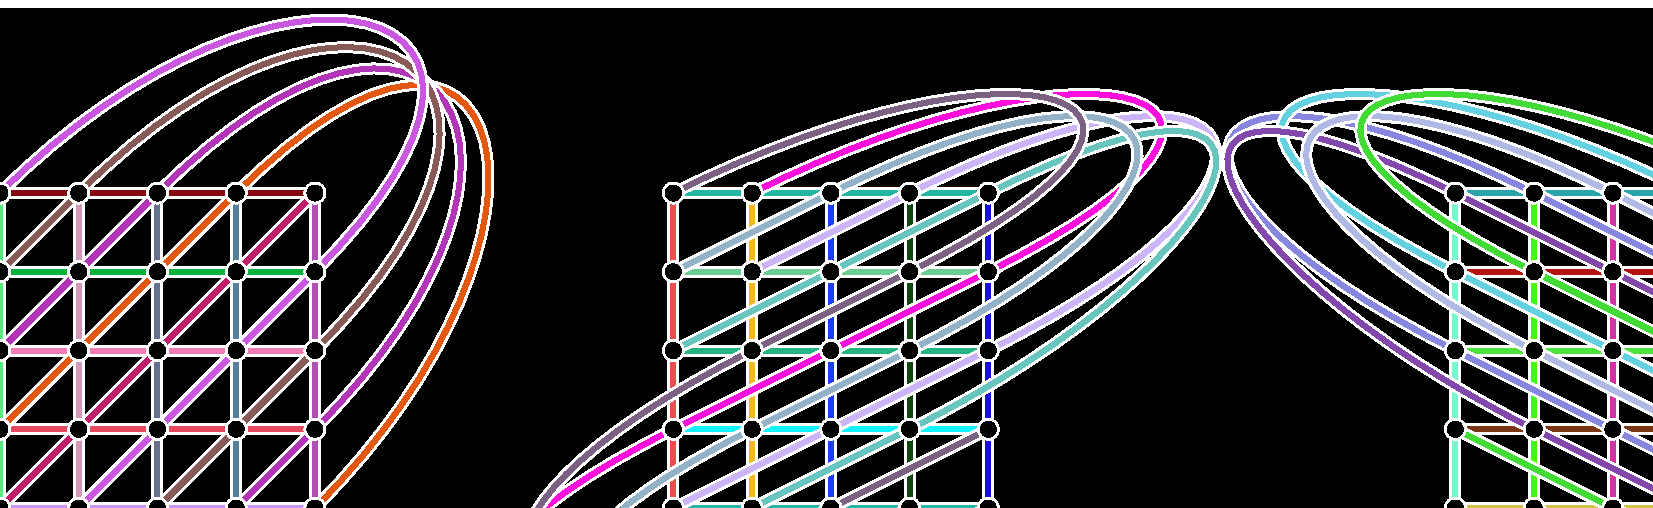 beginfig(1);

    tracingonline := 1;
    numeric u, N;
    N := 5;
    u := 1cm;

    def randomcolor = (uniformdeviate(1), uniformdeviate(1), uniformdeviate(1)) enddef;

    vardef sort_by_min(expr l)(suffix p) = 
        path swp;
        for i=0 upto l-1: 
            for j=i+1 upto l:
                show(j);
                if (ypart point 0 of p[i]) < (ypart point 0 of p[j]):
                    swp := p[i];
                    p[i] := p[j];
                    p[j] := swp;
                fi;
            endfor;
        endfor;
        p
    enddef;

    vardef build_line(expr d, b) = 
        numeric ii;
        ii := 0;
        path pp[];
        pair r, q;
        pp[ii] := (0,b);
        for i=0 upto N-1:
            q := point length(pp[ii]) of pp[ii] + d;
            r := (xpart q mod N, ypart q mod N);
            if q=r:
                pp[ii] := pp[ii]--r;
            else:
                ii := ii+1;
                pp[ii] := r;
            fi;
        endfor;
        pp := sort_by_min(ii-1)(pp);

        pair dd, ee;
        dd := 5*unitvector d;
        ee := dd rotated 180;
        path qq;
        qq := pp[0] for i=1 upto ii-1:  
                if odd i: 
                    .. controls ((point length(pp[i-1]) of pp[i-1]) + dd) 
                    and ((point 0 of reverse(pp[i])) + dd) .. reverse(pp[i])
                else: 
                    .. controls ((point length(reverse(pp[i-1])) of reverse(pp[i-1])) - dd) 
                    and ((point 0 of pp[i]) - dd) .. pp[i] 
                fi
            endfor;
        qq
    enddef;

    def drawit(expr p) = 
        draw p withpen pencircle scaled 4pt withcolor white;
        draw p withpen pencircle scaled 2pt withcolor randomcolor;
    enddef;

    vardef drawpic(expr n) =

        path qq;

        for i=0 upto 4:
            drawit (((i,0)--(i,N-1)) scaled u);
        endfor;

        for i=0 upto N-1:
            drawit (((0,i)--(N-1,i)) scaled u);
        endfor;
        
        for k=0 upto N-1:
            qq := build_line((abs(n),1), k);
            if n<0:
                qq := qq xscaled -1 shifted(4,0);
            fi;
            drawit (qq scaled u);
        endfor;
    
        for i=0 upto N-1:
            for j=0 upto N-1:
                draw (i,j) scaled u withpen pencircle scaled 8pt withcolor white;
                draw (i,j) scaled u withpen pencircle scaled 6pt;
            endfor;
        endfor;

        picture p;
        p := currentpicture;
        currentpicture := nullpicture;

        p
    enddef;

    numeric shift;
    shift := 10u;

    picture pic[];
    pic[0] := drawpic(1);
    pic[1] := drawpic(2);
    pic[2] := drawpic(-2);
    pic[3] := drawpic(-1);

    for i=1 upto 3:
        pic[i] := pic[i] shifted (xpart urcorner pic[i-1] - xpart ulcorner pic[i],0);
    endfor;

    for i=0 upto 3:
        draw pic[i];
    endfor;



    pic[4] := currentpicture;

    fill bbox currentpicture withcolor black;
    draw pic[4];

endfig;
end;